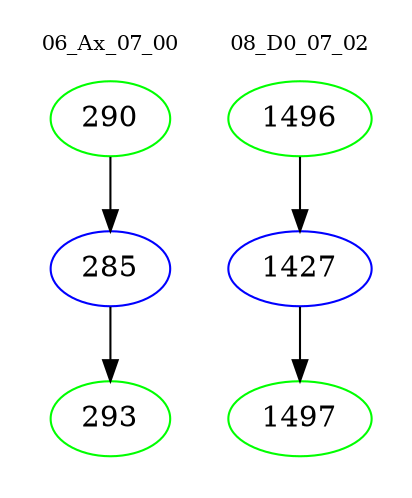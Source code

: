 digraph{
subgraph cluster_0 {
color = white
label = "06_Ax_07_00";
fontsize=10;
T0_290 [label="290", color="green"]
T0_290 -> T0_285 [color="black"]
T0_285 [label="285", color="blue"]
T0_285 -> T0_293 [color="black"]
T0_293 [label="293", color="green"]
}
subgraph cluster_1 {
color = white
label = "08_D0_07_02";
fontsize=10;
T1_1496 [label="1496", color="green"]
T1_1496 -> T1_1427 [color="black"]
T1_1427 [label="1427", color="blue"]
T1_1427 -> T1_1497 [color="black"]
T1_1497 [label="1497", color="green"]
}
}
